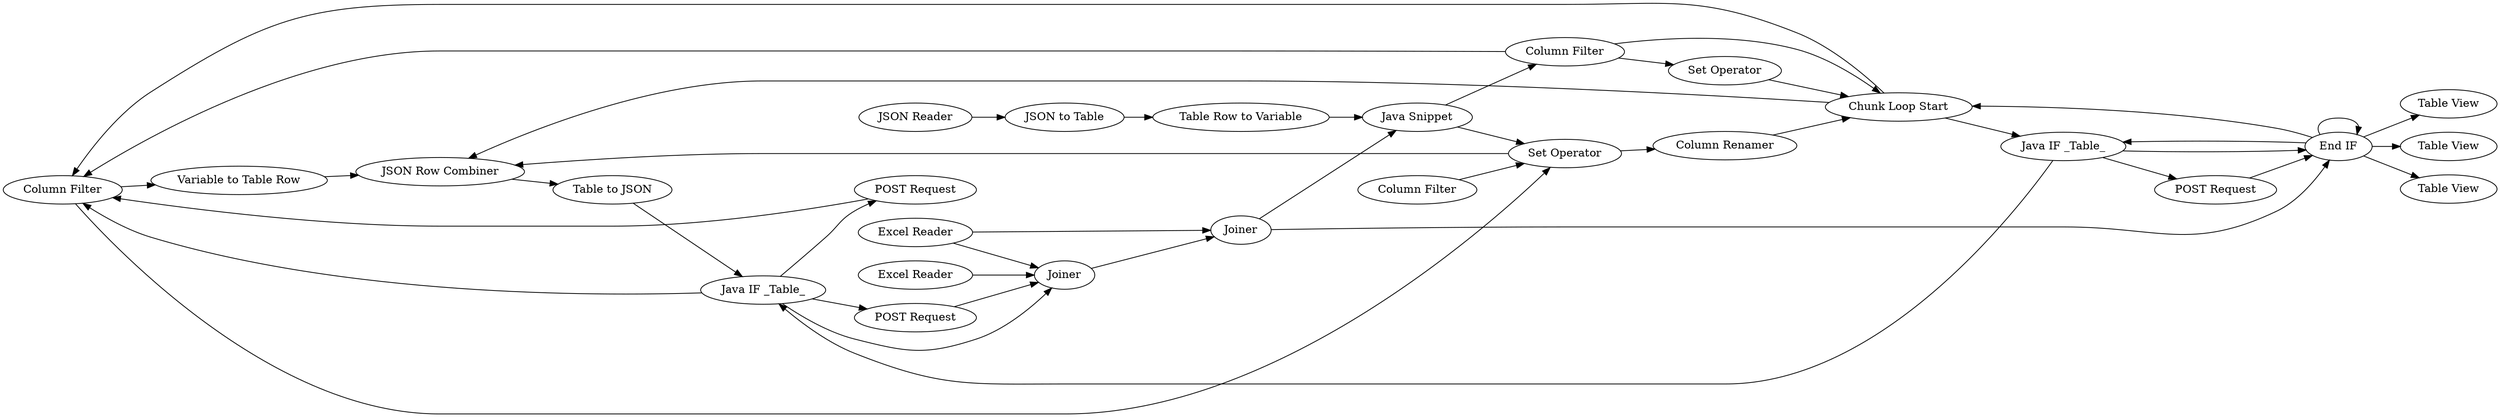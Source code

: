 digraph {
	18 -> 30
	5 -> 16
	32 -> 8
	13 -> 14
	16 -> 2
	2 -> 25
	2 -> 17
	28 -> 26
	17 -> 37
	14 -> 2
	26 -> 32
	27 -> 10
	12 -> 13
	35 -> 32
	36 -> 43
	17 -> 10
	18 -> 25
	36 -> 45
	8 -> 18
	31 -> 5
	37 -> 10
	25 -> 28
	17 -> 18
	36 -> 36
	19 -> 25
	3 -> 5
	32 -> 18
	35 -> 36
	10 -> 28
	10 -> 35
	36 -> 35
	32 -> 5
	34 -> 36
	3 -> 16
	36 -> 10
	32 -> 31
	30 -> 28
	25 -> 27
	36 -> 47
	35 -> 34
	10 -> 18
	16 -> 36
	1 -> 5
	27 [label="Column Renamer"]
	45 [label="Table View"]
	18 [label="Column Filter"]
	26 [label="Table to JSON"]
	8 [label="POST Request"]
	17 [label="Column Filter"]
	3 [label="Excel Reader"]
	19 [label="Column Filter"]
	31 [label="POST Request"]
	25 [label="Set Operator"]
	10 [label="Chunk Loop Start"]
	12 [label="JSON Reader"]
	16 [label=Joiner]
	30 [label="Variable to Table Row"]
	1 [label="Excel Reader"]
	28 [label="JSON Row Combiner"]
	47 [label="Table View"]
	14 [label="Table Row to Variable"]
	5 [label=Joiner]
	13 [label="JSON to Table"]
	35 [label="Java IF _Table_"]
	43 [label="Table View"]
	34 [label="POST Request"]
	36 [label="End IF"]
	32 [label="Java IF _Table_"]
	2 [label="Java Snippet"]
	37 [label="Set Operator"]
	rankdir=LR
}
